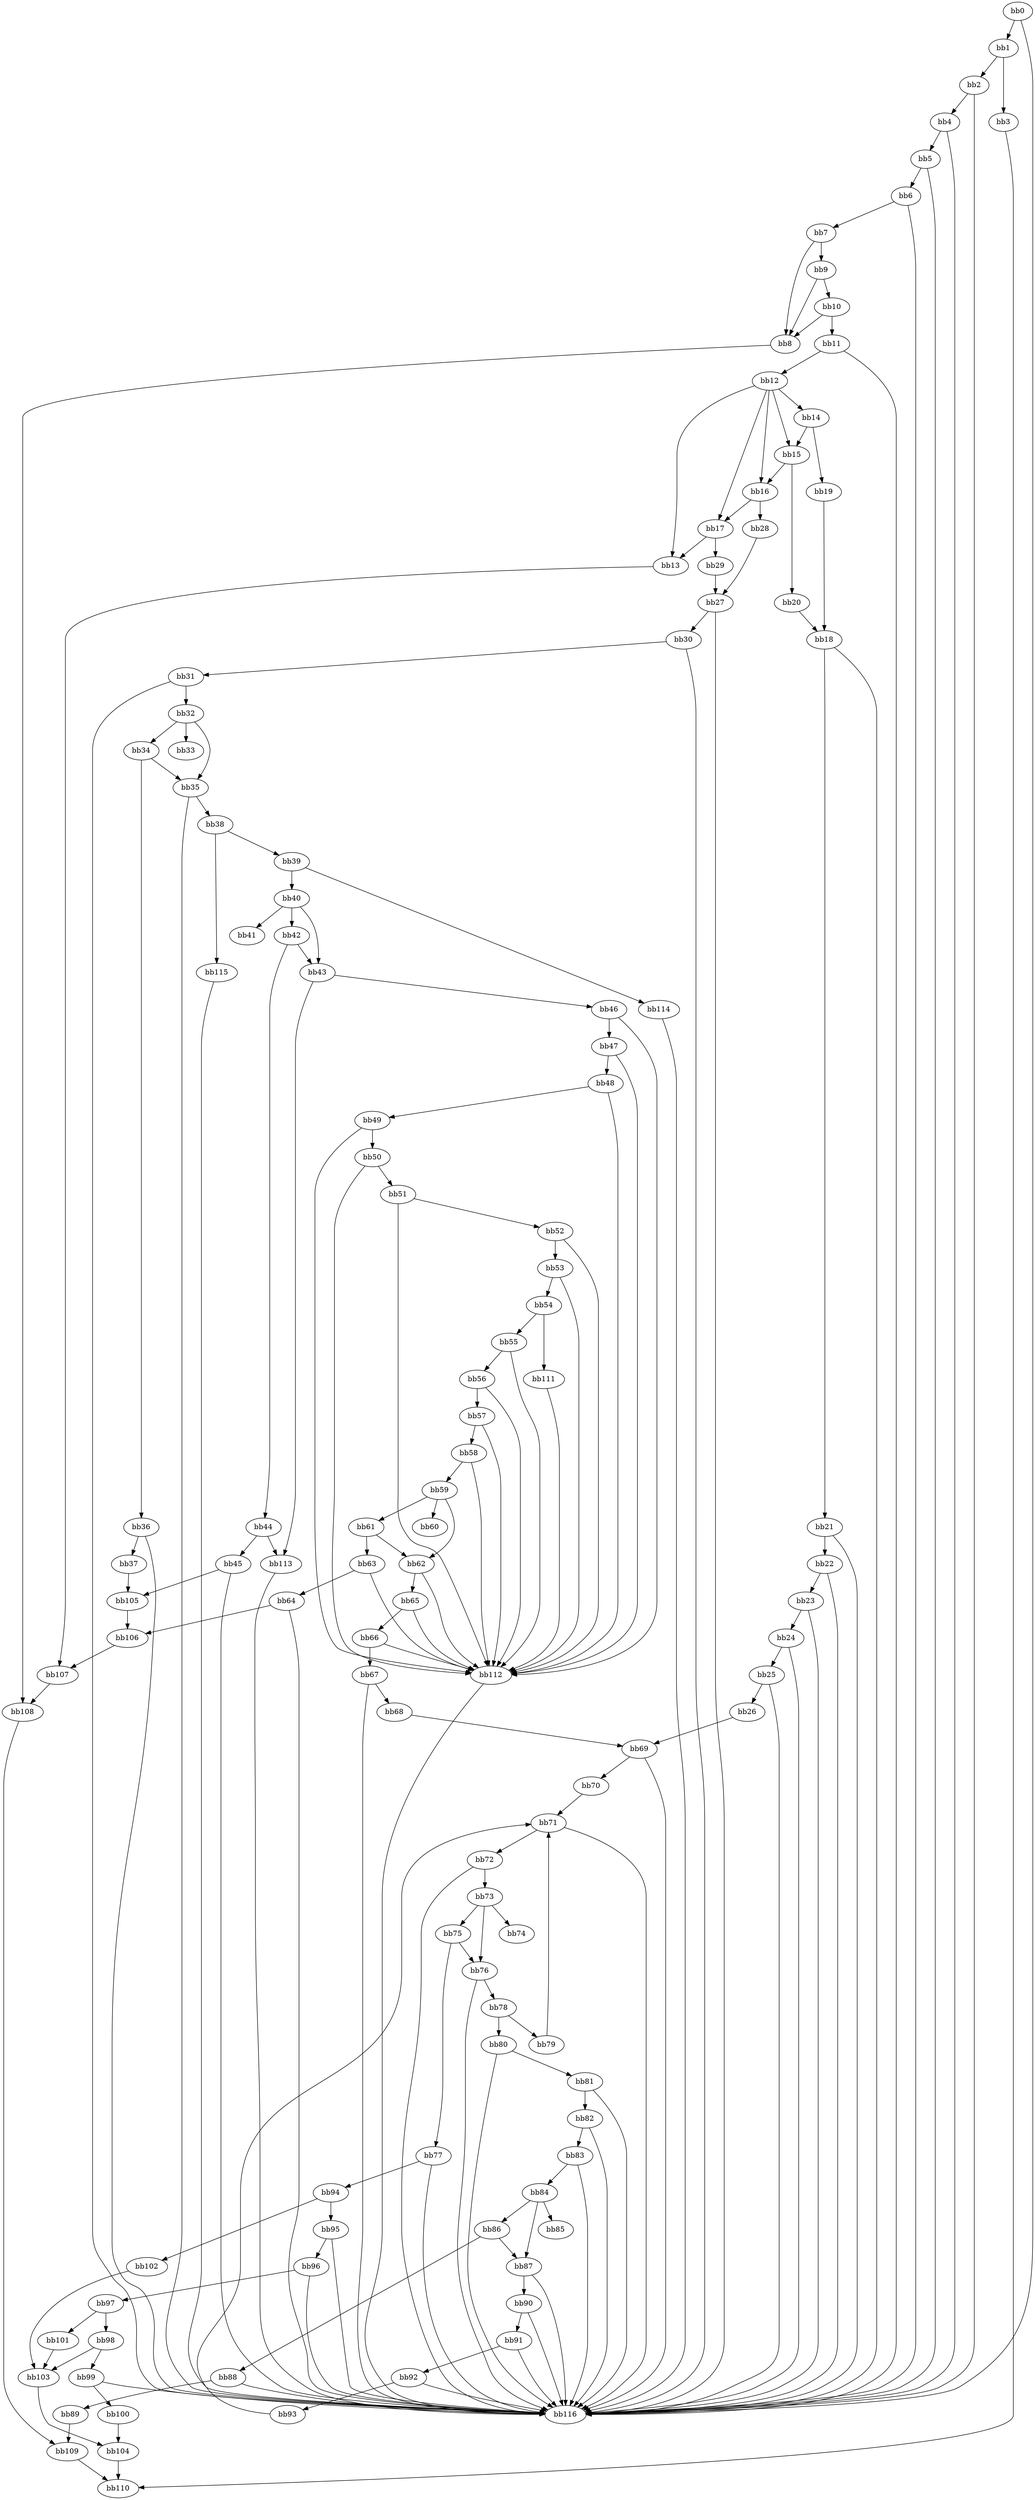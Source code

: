 digraph {
    0 [ label = "bb0\l" ]
    1 [ label = "bb1\l" ]
    2 [ label = "bb2\l" ]
    3 [ label = "bb3\l" ]
    4 [ label = "bb4\l" ]
    5 [ label = "bb5\l" ]
    6 [ label = "bb6\l" ]
    7 [ label = "bb7\l" ]
    8 [ label = "bb8\l" ]
    9 [ label = "bb9\l" ]
    10 [ label = "bb10\l" ]
    11 [ label = "bb11\l" ]
    12 [ label = "bb12\l" ]
    13 [ label = "bb13\l" ]
    14 [ label = "bb14\l" ]
    15 [ label = "bb15\l" ]
    16 [ label = "bb16\l" ]
    17 [ label = "bb17\l" ]
    18 [ label = "bb18\l" ]
    19 [ label = "bb19\l" ]
    20 [ label = "bb20\l" ]
    21 [ label = "bb21\l" ]
    22 [ label = "bb22\l" ]
    23 [ label = "bb23\l" ]
    24 [ label = "bb24\l" ]
    25 [ label = "bb25\l" ]
    26 [ label = "bb26\l" ]
    27 [ label = "bb27\l" ]
    28 [ label = "bb28\l" ]
    29 [ label = "bb29\l" ]
    30 [ label = "bb30\l" ]
    31 [ label = "bb31\l" ]
    32 [ label = "bb32\l" ]
    33 [ label = "bb33\l" ]
    34 [ label = "bb34\l" ]
    35 [ label = "bb35\l" ]
    36 [ label = "bb36\l" ]
    37 [ label = "bb37\l" ]
    38 [ label = "bb38\l" ]
    39 [ label = "bb39\l" ]
    40 [ label = "bb40\l" ]
    41 [ label = "bb41\l" ]
    42 [ label = "bb42\l" ]
    43 [ label = "bb43\l" ]
    44 [ label = "bb44\l" ]
    45 [ label = "bb45\l" ]
    46 [ label = "bb46\l" ]
    47 [ label = "bb47\l" ]
    48 [ label = "bb48\l" ]
    49 [ label = "bb49\l" ]
    50 [ label = "bb50\l" ]
    51 [ label = "bb51\l" ]
    52 [ label = "bb52\l" ]
    53 [ label = "bb53\l" ]
    54 [ label = "bb54\l" ]
    55 [ label = "bb55\l" ]
    56 [ label = "bb56\l" ]
    57 [ label = "bb57\l" ]
    58 [ label = "bb58\l" ]
    59 [ label = "bb59\l" ]
    60 [ label = "bb60\l" ]
    61 [ label = "bb61\l" ]
    62 [ label = "bb62\l" ]
    63 [ label = "bb63\l" ]
    64 [ label = "bb64\l" ]
    65 [ label = "bb65\l" ]
    66 [ label = "bb66\l" ]
    67 [ label = "bb67\l" ]
    68 [ label = "bb68\l" ]
    69 [ label = "bb69\l" ]
    70 [ label = "bb70\l" ]
    71 [ label = "bb71\l" ]
    72 [ label = "bb72\l" ]
    73 [ label = "bb73\l" ]
    74 [ label = "bb74\l" ]
    75 [ label = "bb75\l" ]
    76 [ label = "bb76\l" ]
    77 [ label = "bb77\l" ]
    78 [ label = "bb78\l" ]
    79 [ label = "bb79\l" ]
    80 [ label = "bb80\l" ]
    81 [ label = "bb81\l" ]
    82 [ label = "bb82\l" ]
    83 [ label = "bb83\l" ]
    84 [ label = "bb84\l" ]
    85 [ label = "bb85\l" ]
    86 [ label = "bb86\l" ]
    87 [ label = "bb87\l" ]
    88 [ label = "bb88\l" ]
    89 [ label = "bb89\l" ]
    90 [ label = "bb90\l" ]
    91 [ label = "bb91\l" ]
    92 [ label = "bb92\l" ]
    93 [ label = "bb93\l" ]
    94 [ label = "bb94\l" ]
    95 [ label = "bb95\l" ]
    96 [ label = "bb96\l" ]
    97 [ label = "bb97\l" ]
    98 [ label = "bb98\l" ]
    99 [ label = "bb99\l" ]
    100 [ label = "bb100\l" ]
    101 [ label = "bb101\l" ]
    102 [ label = "bb102\l" ]
    103 [ label = "bb103\l" ]
    104 [ label = "bb104\l" ]
    105 [ label = "bb105\l" ]
    106 [ label = "bb106\l" ]
    107 [ label = "bb107\l" ]
    108 [ label = "bb108\l" ]
    109 [ label = "bb109\l" ]
    110 [ label = "bb110\l" ]
    111 [ label = "bb111\l" ]
    112 [ label = "bb112\l" ]
    113 [ label = "bb113\l" ]
    114 [ label = "bb114\l" ]
    115 [ label = "bb115\l" ]
    116 [ label = "bb116\l" ]
    0 -> 1 [ ]
    0 -> 116 [ ]
    1 -> 2 [ ]
    1 -> 3 [ ]
    2 -> 4 [ ]
    2 -> 116 [ ]
    3 -> 110 [ ]
    4 -> 5 [ ]
    4 -> 116 [ ]
    5 -> 6 [ ]
    5 -> 116 [ ]
    6 -> 7 [ ]
    6 -> 116 [ ]
    7 -> 8 [ ]
    7 -> 9 [ ]
    8 -> 108 [ ]
    9 -> 8 [ ]
    9 -> 10 [ ]
    10 -> 8 [ ]
    10 -> 11 [ ]
    11 -> 12 [ ]
    11 -> 116 [ ]
    12 -> 13 [ ]
    12 -> 14 [ ]
    12 -> 15 [ ]
    12 -> 16 [ ]
    12 -> 17 [ ]
    13 -> 107 [ ]
    14 -> 15 [ ]
    14 -> 19 [ ]
    15 -> 16 [ ]
    15 -> 20 [ ]
    16 -> 17 [ ]
    16 -> 28 [ ]
    17 -> 13 [ ]
    17 -> 29 [ ]
    18 -> 21 [ ]
    18 -> 116 [ ]
    19 -> 18 [ ]
    20 -> 18 [ ]
    21 -> 22 [ ]
    21 -> 116 [ ]
    22 -> 23 [ ]
    22 -> 116 [ ]
    23 -> 24 [ ]
    23 -> 116 [ ]
    24 -> 25 [ ]
    24 -> 116 [ ]
    25 -> 26 [ ]
    25 -> 116 [ ]
    26 -> 69 [ ]
    27 -> 30 [ ]
    27 -> 116 [ ]
    28 -> 27 [ ]
    29 -> 27 [ ]
    30 -> 31 [ ]
    30 -> 116 [ ]
    31 -> 32 [ ]
    31 -> 116 [ ]
    32 -> 33 [ ]
    32 -> 34 [ ]
    32 -> 35 [ ]
    34 -> 35 [ ]
    34 -> 36 [ ]
    35 -> 38 [ ]
    35 -> 116 [ ]
    36 -> 37 [ ]
    36 -> 116 [ ]
    37 -> 105 [ ]
    38 -> 39 [ ]
    38 -> 115 [ ]
    39 -> 40 [ ]
    39 -> 114 [ ]
    40 -> 41 [ ]
    40 -> 42 [ ]
    40 -> 43 [ ]
    42 -> 43 [ ]
    42 -> 44 [ ]
    43 -> 46 [ ]
    43 -> 113 [ ]
    44 -> 45 [ ]
    44 -> 113 [ ]
    45 -> 105 [ ]
    45 -> 116 [ ]
    46 -> 47 [ ]
    46 -> 112 [ ]
    47 -> 48 [ ]
    47 -> 112 [ ]
    48 -> 49 [ ]
    48 -> 112 [ ]
    49 -> 50 [ ]
    49 -> 112 [ ]
    50 -> 51 [ ]
    50 -> 112 [ ]
    51 -> 52 [ ]
    51 -> 112 [ ]
    52 -> 53 [ ]
    52 -> 112 [ ]
    53 -> 54 [ ]
    53 -> 112 [ ]
    54 -> 55 [ ]
    54 -> 111 [ ]
    55 -> 56 [ ]
    55 -> 112 [ ]
    56 -> 57 [ ]
    56 -> 112 [ ]
    57 -> 58 [ ]
    57 -> 112 [ ]
    58 -> 59 [ ]
    58 -> 112 [ ]
    59 -> 60 [ ]
    59 -> 61 [ ]
    59 -> 62 [ ]
    61 -> 62 [ ]
    61 -> 63 [ ]
    62 -> 65 [ ]
    62 -> 112 [ ]
    63 -> 64 [ ]
    63 -> 112 [ ]
    64 -> 106 [ ]
    64 -> 116 [ ]
    65 -> 66 [ ]
    65 -> 112 [ ]
    66 -> 67 [ ]
    66 -> 112 [ ]
    67 -> 68 [ ]
    67 -> 116 [ ]
    68 -> 69 [ ]
    69 -> 70 [ ]
    69 -> 116 [ ]
    70 -> 71 [ ]
    71 -> 72 [ ]
    71 -> 116 [ ]
    72 -> 73 [ ]
    72 -> 116 [ ]
    73 -> 74 [ ]
    73 -> 75 [ ]
    73 -> 76 [ ]
    75 -> 76 [ ]
    75 -> 77 [ ]
    76 -> 78 [ ]
    76 -> 116 [ ]
    77 -> 94 [ ]
    77 -> 116 [ ]
    78 -> 79 [ ]
    78 -> 80 [ ]
    79 -> 71 [ ]
    80 -> 81 [ ]
    80 -> 116 [ ]
    81 -> 82 [ ]
    81 -> 116 [ ]
    82 -> 83 [ ]
    82 -> 116 [ ]
    83 -> 84 [ ]
    83 -> 116 [ ]
    84 -> 85 [ ]
    84 -> 86 [ ]
    84 -> 87 [ ]
    86 -> 87 [ ]
    86 -> 88 [ ]
    87 -> 90 [ ]
    87 -> 116 [ ]
    88 -> 89 [ ]
    88 -> 116 [ ]
    89 -> 109 [ ]
    90 -> 91 [ ]
    90 -> 116 [ ]
    91 -> 92 [ ]
    91 -> 116 [ ]
    92 -> 93 [ ]
    92 -> 116 [ ]
    93 -> 71 [ ]
    94 -> 95 [ ]
    94 -> 102 [ ]
    95 -> 96 [ ]
    95 -> 116 [ ]
    96 -> 97 [ ]
    96 -> 116 [ ]
    97 -> 98 [ ]
    97 -> 101 [ ]
    98 -> 99 [ ]
    98 -> 103 [ ]
    99 -> 100 [ ]
    99 -> 116 [ ]
    100 -> 104 [ ]
    101 -> 103 [ ]
    102 -> 103 [ ]
    103 -> 104 [ ]
    104 -> 110 [ ]
    105 -> 106 [ ]
    106 -> 107 [ ]
    107 -> 108 [ ]
    108 -> 109 [ ]
    109 -> 110 [ ]
    111 -> 112 [ ]
    112 -> 116 [ ]
    113 -> 116 [ ]
    114 -> 116 [ ]
    115 -> 116 [ ]
}

